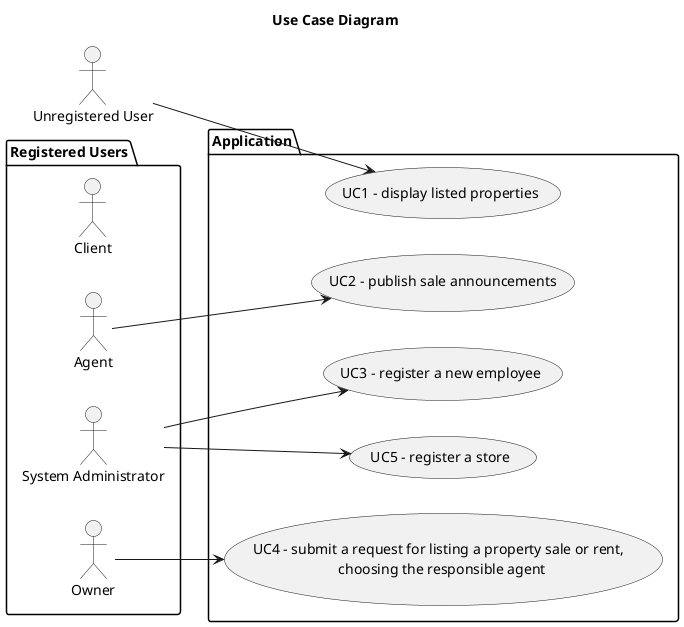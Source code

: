 @startuml
title Use Case Diagram
left to right direction

actor "Unregistered User" as Unreg


package "Registered Users"{
actor Client as Cl
actor Agent as Ag
actor "System Administrator" as Admin
actor "Owner" as O
}

package Application{
usecase "UC1 - display listed properties" as (Use1)
usecase "UC2 - publish sale announcements" as (Use2)
usecase "UC3 - register a new employee" as (Use3)
usecase "UC5 - register a store" as (Use5)
usecase "UC4 - submit a request for listing a property sale or rent, \n choosing the responsible agent" as (Use4)
}

Unreg --> Use1
Ag --> Use2
Admin --> Use3
Admin --> Use5
O --> Use4

@enduml
